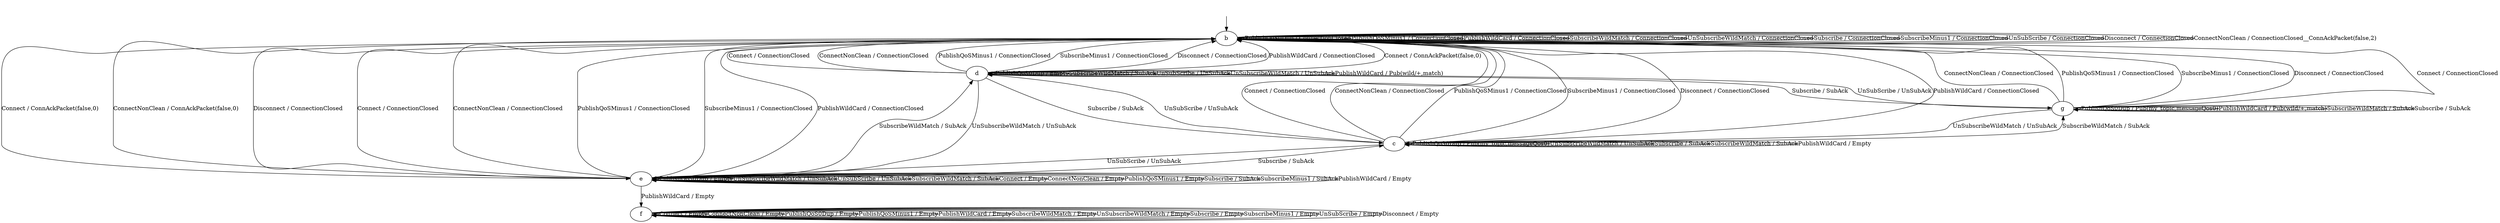 digraph "" {
	graph [configurations="ActiveMQ|VerneMQ|emqtt|hbmqtt|mosquito"];
	node [label="\N"];
	__start0	[feature=True,
		label="",
		shape=none];
	b	[feature=True];
	__start0 -> b	[key=0];
	b -> b	[key=0,
		feature="ActiveMQ|VerneMQ|emqtt|hbmqtt|mosquito",
		label="PublishQoS0Dup / ConnectionClosed"];
	b -> b	[key=1,
		feature="ActiveMQ|VerneMQ|emqtt|hbmqtt|mosquito",
		label="PublishQoSMinus1 / ConnectionClosed"];
	b -> b	[key=2,
		feature="ActiveMQ|VerneMQ|emqtt|hbmqtt|mosquito",
		label="PublishWildCard / ConnectionClosed"];
	b -> b	[key=3,
		feature="ActiveMQ|VerneMQ|emqtt|hbmqtt|mosquito",
		label="SubscribeWildMatch / ConnectionClosed"];
	b -> b	[key=4,
		feature="ActiveMQ|VerneMQ|emqtt|hbmqtt|mosquito",
		label="UnSubscribeWildMatch / ConnectionClosed"];
	b -> b	[key=5,
		feature="ActiveMQ|VerneMQ|emqtt|hbmqtt|mosquito",
		label="Subscribe / ConnectionClosed"];
	b -> b	[key=6,
		feature="ActiveMQ|VerneMQ|emqtt|hbmqtt|mosquito",
		label="SubscribeMinus1 / ConnectionClosed"];
	b -> b	[key=7,
		feature="ActiveMQ|VerneMQ|emqtt|hbmqtt|mosquito",
		label="UnSubScribe / ConnectionClosed"];
	b -> b	[key=8,
		feature="ActiveMQ|VerneMQ|emqtt|hbmqtt|mosquito",
		label="Disconnect / ConnectionClosed"];
	b -> b	[key=9,
		feature="ActiveMQ|VerneMQ|hbmqtt|mosquito",
		label="ConnectNonClean / ConnectionClosed__ConnAckPacket(false,2)"];
	d	[feature="ActiveMQ|mosquito"];
	b -> d	[key=0,
		feature=mosquito,
		label="Connect / ConnAckPacket(false,0)"];
	e	[feature="ActiveMQ|VerneMQ|emqtt|hbmqtt"];
	b -> e	[key=0,
		feature="ActiveMQ|VerneMQ|emqtt|hbmqtt",
		label="Connect / ConnAckPacket(false,0)"];
	b -> e	[key=1,
		feature=emqtt,
		label="ConnectNonClean / ConnAckPacket(false,0)"];
	c	[feature="ActiveMQ|VerneMQ|emqtt|mosquito"];
	c -> b	[key=0,
		feature="ActiveMQ|VerneMQ|emqtt|mosquito",
		label="Connect / ConnectionClosed"];
	c -> b	[key=1,
		feature="ActiveMQ|VerneMQ|emqtt|mosquito",
		label="ConnectNonClean / ConnectionClosed"];
	c -> b	[key=2,
		feature="ActiveMQ|VerneMQ|emqtt|mosquito",
		label="PublishQoSMinus1 / ConnectionClosed"];
	c -> b	[key=3,
		feature="ActiveMQ|VerneMQ|emqtt|mosquito",
		label="SubscribeMinus1 / ConnectionClosed"];
	c -> b	[key=4,
		feature="ActiveMQ|VerneMQ|emqtt|mosquito",
		label="Disconnect / ConnectionClosed"];
	c -> b	[key=5,
		feature="VerneMQ|emqtt|mosquito",
		label="PublishWildCard / ConnectionClosed"];
	c -> c	[key=0,
		feature="ActiveMQ|VerneMQ|emqtt|mosquito",
		label="PublishQoS0Dup / Pub(my_topic,messageQos0)"];
	c -> c	[key=1,
		feature="ActiveMQ|VerneMQ|emqtt|mosquito",
		label="UnSubscribeWildMatch / UnSubAck"];
	c -> c	[key=2,
		feature="ActiveMQ|VerneMQ|emqtt|mosquito",
		label="Subscribe / SubAck"];
	c -> c	[key=3,
		feature="VerneMQ|emqtt|mosquito",
		label="SubscribeWildMatch / SubAck"];
	c -> c	[key=4,
		feature=ActiveMQ,
		label="PublishWildCard / Empty"];
	c -> d	[key=0,
		feature=mosquito,
		label="UnSubScribe / UnSubAck"];
	c -> e	[key=0,
		feature="ActiveMQ|VerneMQ|emqtt",
		label="UnSubScribe / UnSubAck"];
	g	[feature=ActiveMQ];
	c -> g	[key=0,
		feature=ActiveMQ,
		label="SubscribeWildMatch / SubAck"];
	d -> b	[key=0,
		feature="ActiveMQ|mosquito",
		label="Connect / ConnectionClosed"];
	d -> b	[key=1,
		feature="ActiveMQ|mosquito",
		label="ConnectNonClean / ConnectionClosed"];
	d -> b	[key=2,
		feature="ActiveMQ|mosquito",
		label="PublishQoSMinus1 / ConnectionClosed"];
	d -> b	[key=3,
		feature="ActiveMQ|mosquito",
		label="SubscribeMinus1 / ConnectionClosed"];
	d -> b	[key=4,
		feature="ActiveMQ|mosquito",
		label="Disconnect / ConnectionClosed"];
	d -> b	[key=5,
		feature=mosquito,
		label="PublishWildCard / ConnectionClosed"];
	d -> c	[key=0,
		feature=mosquito,
		label="Subscribe / SubAck"];
	d -> d	[key=0,
		feature="ActiveMQ|mosquito",
		label="PublishQoS0Dup / Empty"];
	d -> d	[key=1,
		feature="ActiveMQ|mosquito",
		label="SubscribeWildMatch / SubAck"];
	d -> d	[key=2,
		feature="ActiveMQ|mosquito",
		label="UnSubScribe / UnSubAck"];
	d -> d	[key=3,
		feature=mosquito,
		label="UnSubscribeWildMatch / UnSubAck"];
	d -> d	[key=4,
		feature=ActiveMQ,
		label="PublishWildCard / Pub(wild/+,match)"];
	d -> e	[key=0,
		feature=ActiveMQ,
		label="UnSubscribeWildMatch / UnSubAck"];
	d -> g	[key=0,
		feature=ActiveMQ,
		label="Subscribe / SubAck"];
	e -> b	[key=0,
		feature="ActiveMQ|VerneMQ|emqtt|hbmqtt",
		label="Disconnect / ConnectionClosed"];
	e -> b	[key=1,
		feature="ActiveMQ|VerneMQ|emqtt",
		label="Connect / ConnectionClosed"];
	e -> b	[key=2,
		feature="ActiveMQ|VerneMQ|emqtt",
		label="ConnectNonClean / ConnectionClosed"];
	e -> b	[key=3,
		feature="ActiveMQ|VerneMQ|emqtt",
		label="PublishQoSMinus1 / ConnectionClosed"];
	e -> b	[key=4,
		feature="ActiveMQ|VerneMQ|emqtt",
		label="SubscribeMinus1 / ConnectionClosed"];
	e -> b	[key=5,
		feature="VerneMQ|emqtt",
		label="PublishWildCard / ConnectionClosed"];
	e -> c	[key=0,
		feature="ActiveMQ|VerneMQ|emqtt",
		label="Subscribe / SubAck"];
	e -> d	[key=0,
		feature=ActiveMQ,
		label="SubscribeWildMatch / SubAck"];
	e -> e	[key=0,
		feature="ActiveMQ|VerneMQ|emqtt|hbmqtt",
		label="PublishQoS0Dup / Empty"];
	e -> e	[key=1,
		feature="ActiveMQ|VerneMQ|emqtt|hbmqtt",
		label="UnSubscribeWildMatch / UnSubAck"];
	e -> e	[key=2,
		feature="ActiveMQ|VerneMQ|emqtt|hbmqtt",
		label="UnSubScribe / UnSubAck"];
	e -> e	[key=3,
		feature="VerneMQ|emqtt|hbmqtt",
		label="SubscribeWildMatch / SubAck"];
	e -> e	[key=4,
		feature=hbmqtt,
		label="Connect / Empty"];
	e -> e	[key=5,
		feature=hbmqtt,
		label="ConnectNonClean / Empty"];
	e -> e	[key=6,
		feature=hbmqtt,
		label="PublishQoSMinus1 / Empty"];
	e -> e	[key=7,
		feature=hbmqtt,
		label="Subscribe / SubAck"];
	e -> e	[key=8,
		feature=hbmqtt,
		label="SubscribeMinus1 / SubAck"];
	e -> e	[key=9,
		feature=ActiveMQ,
		label="PublishWildCard / Empty"];
	f	[feature=hbmqtt];
	e -> f	[key=0,
		feature=hbmqtt,
		label="PublishWildCard / Empty"];
	f -> f	[key=0,
		feature=hbmqtt,
		label="Connect / Empty"];
	f -> f	[key=1,
		feature=hbmqtt,
		label="ConnectNonClean / Empty"];
	f -> f	[key=2,
		feature=hbmqtt,
		label="PublishQoS0Dup / Empty"];
	f -> f	[key=3,
		feature=hbmqtt,
		label="PublishQoSMinus1 / Empty"];
	f -> f	[key=4,
		feature=hbmqtt,
		label="PublishWildCard / Empty"];
	f -> f	[key=5,
		feature=hbmqtt,
		label="SubscribeWildMatch / Empty"];
	f -> f	[key=6,
		feature=hbmqtt,
		label="UnSubscribeWildMatch / Empty"];
	f -> f	[key=7,
		feature=hbmqtt,
		label="Subscribe / Empty"];
	f -> f	[key=8,
		feature=hbmqtt,
		label="SubscribeMinus1 / Empty"];
	f -> f	[key=9,
		feature=hbmqtt,
		label="UnSubScribe / Empty"];
	f -> f	[key=10,
		feature=hbmqtt,
		label="Disconnect / Empty"];
	g -> b	[key=0,
		feature=ActiveMQ,
		label="Connect / ConnectionClosed"];
	g -> b	[key=1,
		feature=ActiveMQ,
		label="ConnectNonClean / ConnectionClosed"];
	g -> b	[key=2,
		feature=ActiveMQ,
		label="PublishQoSMinus1 / ConnectionClosed"];
	g -> b	[key=3,
		feature=ActiveMQ,
		label="SubscribeMinus1 / ConnectionClosed"];
	g -> b	[key=4,
		feature=ActiveMQ,
		label="Disconnect / ConnectionClosed"];
	g -> c	[key=0,
		feature=ActiveMQ,
		label="UnSubscribeWildMatch / UnSubAck"];
	g -> d	[key=0,
		feature=ActiveMQ,
		label="UnSubScribe / UnSubAck"];
	g -> g	[key=0,
		feature=ActiveMQ,
		label="PublishQoS0Dup / Pub(my_topic,messageQos0)"];
	g -> g	[key=1,
		feature=ActiveMQ,
		label="PublishWildCard / Pub(wild/+,match)"];
	g -> g	[key=2,
		feature=ActiveMQ,
		label="SubscribeWildMatch / SubAck"];
	g -> g	[key=3,
		feature=ActiveMQ,
		label="Subscribe / SubAck"];
}

